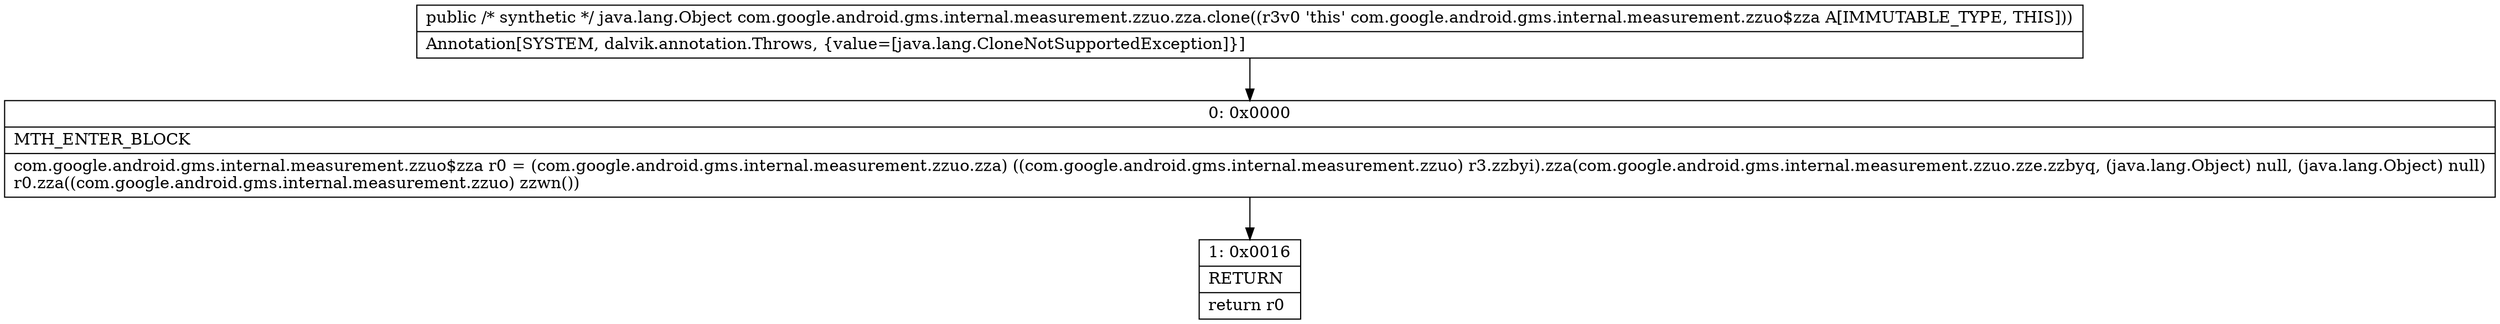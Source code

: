 digraph "CFG forcom.google.android.gms.internal.measurement.zzuo.zza.clone()Ljava\/lang\/Object;" {
Node_0 [shape=record,label="{0\:\ 0x0000|MTH_ENTER_BLOCK\l|com.google.android.gms.internal.measurement.zzuo$zza r0 = (com.google.android.gms.internal.measurement.zzuo.zza) ((com.google.android.gms.internal.measurement.zzuo) r3.zzbyi).zza(com.google.android.gms.internal.measurement.zzuo.zze.zzbyq, (java.lang.Object) null, (java.lang.Object) null)\lr0.zza((com.google.android.gms.internal.measurement.zzuo) zzwn())\l}"];
Node_1 [shape=record,label="{1\:\ 0x0016|RETURN\l|return r0\l}"];
MethodNode[shape=record,label="{public \/* synthetic *\/ java.lang.Object com.google.android.gms.internal.measurement.zzuo.zza.clone((r3v0 'this' com.google.android.gms.internal.measurement.zzuo$zza A[IMMUTABLE_TYPE, THIS]))  | Annotation[SYSTEM, dalvik.annotation.Throws, \{value=[java.lang.CloneNotSupportedException]\}]\l}"];
MethodNode -> Node_0;
Node_0 -> Node_1;
}

